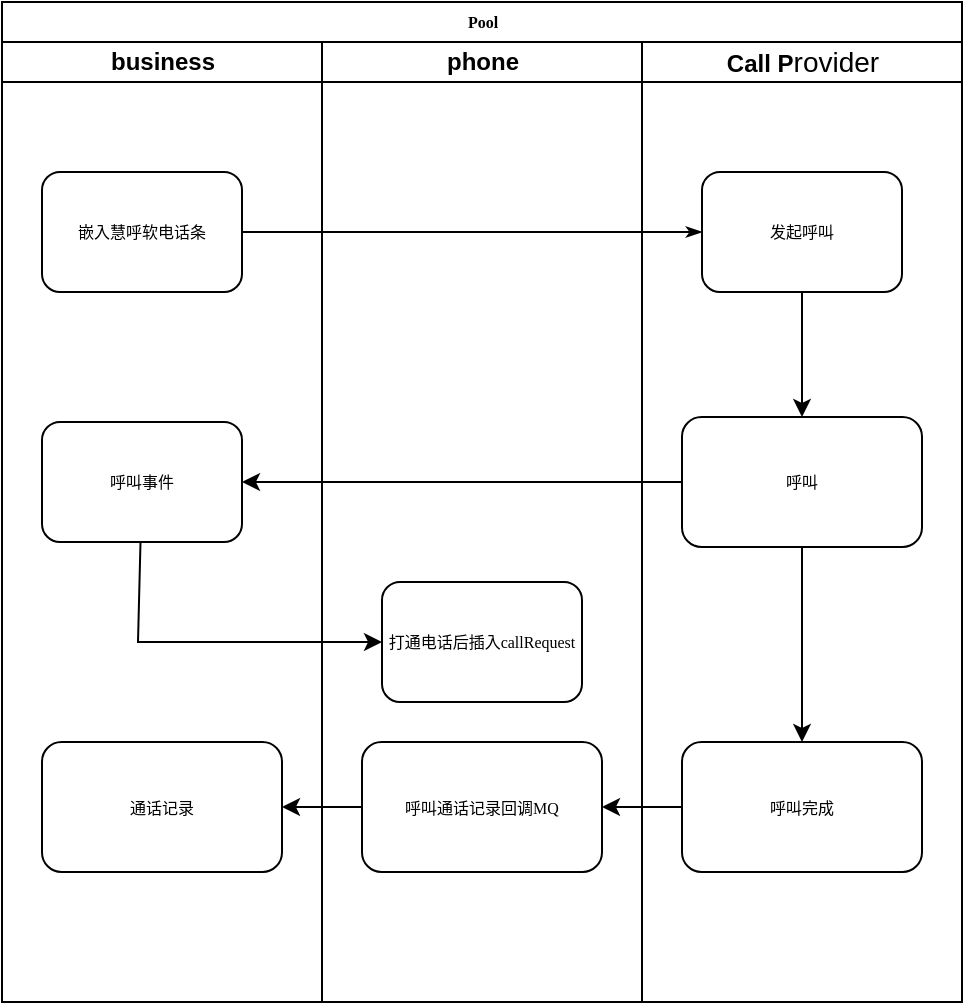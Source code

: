 <mxfile version="13.6.5" type="github">
  <diagram name="Page-1" id="74e2e168-ea6b-b213-b513-2b3c1d86103e">
    <mxGraphModel dx="918" dy="542" grid="1" gridSize="10" guides="1" tooltips="1" connect="1" arrows="1" fold="1" page="1" pageScale="1" pageWidth="1100" pageHeight="850" background="#ffffff" math="0" shadow="0">
      <root>
        <mxCell id="0" />
        <mxCell id="1" parent="0" />
        <mxCell id="77e6c97f196da883-1" value="Pool" style="swimlane;html=1;childLayout=stackLayout;startSize=20;rounded=0;shadow=0;labelBackgroundColor=none;strokeWidth=1;fontFamily=Verdana;fontSize=8;align=center;" parent="1" vertex="1">
          <mxGeometry x="70" y="40" width="480" height="500" as="geometry" />
        </mxCell>
        <mxCell id="77e6c97f196da883-2" value="business" style="swimlane;html=1;startSize=20;" parent="77e6c97f196da883-1" vertex="1">
          <mxGeometry y="20" width="160" height="480" as="geometry" />
        </mxCell>
        <mxCell id="77e6c97f196da883-8" value="嵌入慧呼软电话条" style="rounded=1;whiteSpace=wrap;html=1;shadow=0;labelBackgroundColor=none;strokeWidth=1;fontFamily=Verdana;fontSize=8;align=center;" parent="77e6c97f196da883-2" vertex="1">
          <mxGeometry x="20" y="65" width="100" height="60" as="geometry" />
        </mxCell>
        <mxCell id="4DiJoFjwtLvUI13sV5YY-1" value="呼叫事件" style="rounded=1;whiteSpace=wrap;html=1;shadow=0;labelBackgroundColor=none;strokeWidth=1;fontFamily=Verdana;fontSize=8;align=center;" parent="77e6c97f196da883-2" vertex="1">
          <mxGeometry x="20" y="190" width="100" height="60" as="geometry" />
        </mxCell>
        <mxCell id="4DiJoFjwtLvUI13sV5YY-17" value="通话记录" style="whiteSpace=wrap;html=1;rounded=1;shadow=0;fontFamily=Verdana;fontSize=8;strokeWidth=1;" parent="77e6c97f196da883-2" vertex="1">
          <mxGeometry x="20" y="350" width="120" height="65" as="geometry" />
        </mxCell>
        <mxCell id="77e6c97f196da883-26" style="edgeStyle=orthogonalEdgeStyle;rounded=1;html=1;labelBackgroundColor=none;startArrow=none;startFill=0;startSize=5;endArrow=classicThin;endFill=1;endSize=5;jettySize=auto;orthogonalLoop=1;strokeWidth=1;fontFamily=Verdana;fontSize=8" parent="77e6c97f196da883-1" source="77e6c97f196da883-8" target="77e6c97f196da883-11" edge="1">
          <mxGeometry relative="1" as="geometry" />
        </mxCell>
        <mxCell id="77e6c97f196da883-3" value="phone" style="swimlane;html=1;startSize=20;" parent="77e6c97f196da883-1" vertex="1">
          <mxGeometry x="160" y="20" width="160" height="480" as="geometry" />
        </mxCell>
        <mxCell id="4DiJoFjwtLvUI13sV5YY-15" value="呼叫通话记录回调MQ" style="whiteSpace=wrap;html=1;rounded=1;shadow=0;fontFamily=Verdana;fontSize=8;strokeWidth=1;" parent="77e6c97f196da883-3" vertex="1">
          <mxGeometry x="20" y="350" width="120" height="65" as="geometry" />
        </mxCell>
        <mxCell id="4DiJoFjwtLvUI13sV5YY-10" value="打通电话后插入callRequest" style="rounded=1;whiteSpace=wrap;html=1;shadow=0;labelBackgroundColor=none;strokeWidth=1;fontFamily=Verdana;fontSize=8;align=center;" parent="77e6c97f196da883-3" vertex="1">
          <mxGeometry x="30" y="270" width="100" height="60" as="geometry" />
        </mxCell>
        <mxCell id="77e6c97f196da883-4" value="Call P&lt;span style=&quot;font-family: &amp;#34;microsoft yahei&amp;#34; , &amp;#34;arial&amp;#34; , &amp;#34;helvetica&amp;#34; , sans-serif ; font-size: 14px ; font-weight: 400 ; text-align: left ; background-color: rgb(255 , 255 , 255)&quot;&gt;rovider&lt;/span&gt;" style="swimlane;html=1;startSize=20;" parent="77e6c97f196da883-1" vertex="1">
          <mxGeometry x="320" y="20" width="160" height="480" as="geometry" />
        </mxCell>
        <mxCell id="77e6c97f196da883-11" value="发起呼叫" style="rounded=1;whiteSpace=wrap;html=1;shadow=0;labelBackgroundColor=none;strokeWidth=1;fontFamily=Verdana;fontSize=8;align=center;" parent="77e6c97f196da883-4" vertex="1">
          <mxGeometry x="30" y="65" width="100" height="60" as="geometry" />
        </mxCell>
        <mxCell id="4DiJoFjwtLvUI13sV5YY-5" value="" style="edgeStyle=none;rounded=0;orthogonalLoop=1;jettySize=auto;html=1;" parent="77e6c97f196da883-4" source="77e6c97f196da883-11" target="4DiJoFjwtLvUI13sV5YY-4" edge="1">
          <mxGeometry relative="1" as="geometry" />
        </mxCell>
        <mxCell id="4DiJoFjwtLvUI13sV5YY-4" value="呼叫" style="whiteSpace=wrap;html=1;rounded=1;shadow=0;fontFamily=Verdana;fontSize=8;strokeWidth=1;" parent="77e6c97f196da883-4" vertex="1">
          <mxGeometry x="20" y="187.5" width="120" height="65" as="geometry" />
        </mxCell>
        <mxCell id="4DiJoFjwtLvUI13sV5YY-11" value="" style="edgeStyle=none;rounded=0;orthogonalLoop=1;jettySize=auto;html=1;startSize=20;" parent="77e6c97f196da883-1" source="4DiJoFjwtLvUI13sV5YY-1" target="4DiJoFjwtLvUI13sV5YY-10" edge="1">
          <mxGeometry relative="1" as="geometry">
            <Array as="points">
              <mxPoint x="68" y="320" />
            </Array>
          </mxGeometry>
        </mxCell>
        <mxCell id="4DiJoFjwtLvUI13sV5YY-18" value="" style="edgeStyle=none;rounded=0;orthogonalLoop=1;jettySize=auto;html=1;startSize=20;" parent="77e6c97f196da883-1" source="4DiJoFjwtLvUI13sV5YY-15" target="4DiJoFjwtLvUI13sV5YY-17" edge="1">
          <mxGeometry relative="1" as="geometry" />
        </mxCell>
        <mxCell id="4DiJoFjwtLvUI13sV5YY-6" style="edgeStyle=none;rounded=0;orthogonalLoop=1;jettySize=auto;html=1;" parent="77e6c97f196da883-1" source="4DiJoFjwtLvUI13sV5YY-4" target="4DiJoFjwtLvUI13sV5YY-1" edge="1">
          <mxGeometry relative="1" as="geometry" />
        </mxCell>
        <mxCell id="4DiJoFjwtLvUI13sV5YY-13" value="" style="edgeStyle=none;rounded=0;orthogonalLoop=1;jettySize=auto;html=1;startSize=20;" parent="1" source="4DiJoFjwtLvUI13sV5YY-4" target="4DiJoFjwtLvUI13sV5YY-12" edge="1">
          <mxGeometry relative="1" as="geometry" />
        </mxCell>
        <mxCell id="4DiJoFjwtLvUI13sV5YY-16" value="" style="edgeStyle=none;rounded=0;orthogonalLoop=1;jettySize=auto;html=1;startSize=20;" parent="1" source="4DiJoFjwtLvUI13sV5YY-12" target="4DiJoFjwtLvUI13sV5YY-15" edge="1">
          <mxGeometry relative="1" as="geometry" />
        </mxCell>
        <mxCell id="4DiJoFjwtLvUI13sV5YY-12" value="呼叫完成" style="whiteSpace=wrap;html=1;rounded=1;shadow=0;fontFamily=Verdana;fontSize=8;strokeWidth=1;" parent="1" vertex="1">
          <mxGeometry x="410" y="410" width="120" height="65" as="geometry" />
        </mxCell>
      </root>
    </mxGraphModel>
  </diagram>
</mxfile>
